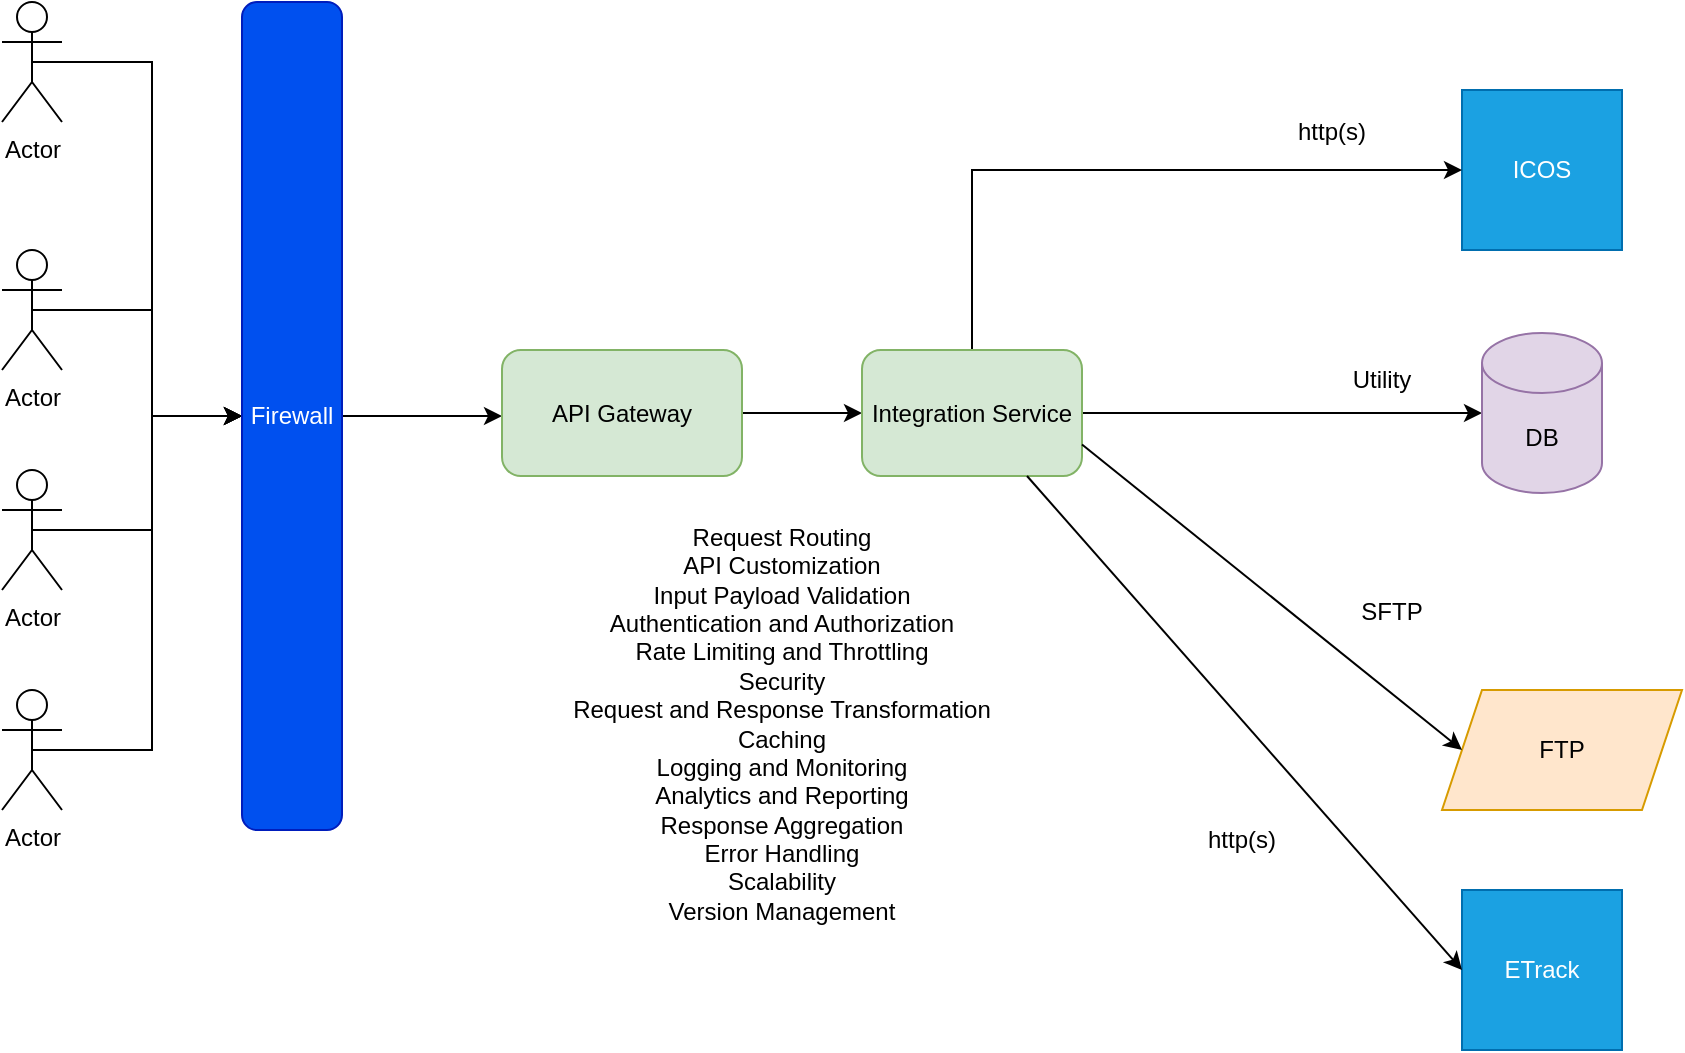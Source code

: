 <mxfile version="21.6.8" type="github">
  <diagram name="Page-1" id="e7e014a7-5840-1c2e-5031-d8a46d1fe8dd">
    <mxGraphModel dx="954" dy="610" grid="1" gridSize="10" guides="1" tooltips="1" connect="1" arrows="1" fold="1" page="1" pageScale="1" pageWidth="1169" pageHeight="826" background="none" math="0" shadow="0">
      <root>
        <mxCell id="0" />
        <mxCell id="1" parent="0" />
        <mxCell id="GGDaWZ4xMADdUApHqGQR-47" style="edgeStyle=orthogonalEdgeStyle;rounded=0;orthogonalLoop=1;jettySize=auto;html=1;exitX=0.5;exitY=0.5;exitDx=0;exitDy=0;exitPerimeter=0;entryX=0.5;entryY=1;entryDx=0;entryDy=0;" parent="1" source="GGDaWZ4xMADdUApHqGQR-41" target="GGDaWZ4xMADdUApHqGQR-45" edge="1">
          <mxGeometry relative="1" as="geometry" />
        </mxCell>
        <mxCell id="GGDaWZ4xMADdUApHqGQR-41" value="Actor" style="shape=umlActor;verticalLabelPosition=bottom;verticalAlign=top;html=1;outlineConnect=0;" parent="1" vertex="1">
          <mxGeometry x="30" y="196" width="30" height="60" as="geometry" />
        </mxCell>
        <mxCell id="GGDaWZ4xMADdUApHqGQR-48" style="edgeStyle=orthogonalEdgeStyle;rounded=0;orthogonalLoop=1;jettySize=auto;html=1;exitX=0.5;exitY=0.5;exitDx=0;exitDy=0;exitPerimeter=0;entryX=0.5;entryY=1;entryDx=0;entryDy=0;" parent="1" source="GGDaWZ4xMADdUApHqGQR-42" target="GGDaWZ4xMADdUApHqGQR-45" edge="1">
          <mxGeometry relative="1" as="geometry" />
        </mxCell>
        <mxCell id="GGDaWZ4xMADdUApHqGQR-42" value="Actor" style="shape=umlActor;verticalLabelPosition=bottom;verticalAlign=top;html=1;outlineConnect=0;" parent="1" vertex="1">
          <mxGeometry x="30" y="320" width="30" height="60" as="geometry" />
        </mxCell>
        <mxCell id="GGDaWZ4xMADdUApHqGQR-49" style="edgeStyle=orthogonalEdgeStyle;rounded=0;orthogonalLoop=1;jettySize=auto;html=1;exitX=0.5;exitY=0.5;exitDx=0;exitDy=0;exitPerimeter=0;entryX=0.5;entryY=1;entryDx=0;entryDy=0;" parent="1" source="GGDaWZ4xMADdUApHqGQR-43" target="GGDaWZ4xMADdUApHqGQR-45" edge="1">
          <mxGeometry relative="1" as="geometry" />
        </mxCell>
        <mxCell id="GGDaWZ4xMADdUApHqGQR-43" value="Actor" style="shape=umlActor;verticalLabelPosition=bottom;verticalAlign=top;html=1;outlineConnect=0;" parent="1" vertex="1">
          <mxGeometry x="30" y="430" width="30" height="60" as="geometry" />
        </mxCell>
        <mxCell id="GGDaWZ4xMADdUApHqGQR-50" style="edgeStyle=orthogonalEdgeStyle;rounded=0;orthogonalLoop=1;jettySize=auto;html=1;exitX=0.5;exitY=0.5;exitDx=0;exitDy=0;exitPerimeter=0;entryX=0.5;entryY=1;entryDx=0;entryDy=0;" parent="1" source="GGDaWZ4xMADdUApHqGQR-44" target="GGDaWZ4xMADdUApHqGQR-45" edge="1">
          <mxGeometry relative="1" as="geometry" />
        </mxCell>
        <mxCell id="GGDaWZ4xMADdUApHqGQR-44" value="Actor" style="shape=umlActor;verticalLabelPosition=bottom;verticalAlign=top;html=1;outlineConnect=0;" parent="1" vertex="1">
          <mxGeometry x="30" y="540" width="30" height="60" as="geometry" />
        </mxCell>
        <mxCell id="GGDaWZ4xMADdUApHqGQR-51" style="edgeStyle=orthogonalEdgeStyle;rounded=0;orthogonalLoop=1;jettySize=auto;html=1;exitX=0.5;exitY=0;exitDx=0;exitDy=0;" parent="1" source="GGDaWZ4xMADdUApHqGQR-45" edge="1">
          <mxGeometry relative="1" as="geometry">
            <mxPoint x="280" y="403" as="targetPoint" />
          </mxGeometry>
        </mxCell>
        <mxCell id="GGDaWZ4xMADdUApHqGQR-45" value="Firewall" style="rounded=1;whiteSpace=wrap;html=1;direction=south;fillColor=#0050ef;fontColor=#ffffff;strokeColor=#001DBC;" parent="1" vertex="1">
          <mxGeometry x="150" y="196" width="50" height="414" as="geometry" />
        </mxCell>
        <mxCell id="QrdRmQsnh4LrylykVyFY-2" style="edgeStyle=orthogonalEdgeStyle;rounded=0;orthogonalLoop=1;jettySize=auto;html=1;exitX=1;exitY=0.5;exitDx=0;exitDy=0;" parent="1" source="F1sbadLG9EF_W8NqqoBQ-2" target="QrdRmQsnh4LrylykVyFY-1" edge="1">
          <mxGeometry relative="1" as="geometry" />
        </mxCell>
        <mxCell id="GGDaWZ4xMADdUApHqGQR-52" value="ICOS" style="whiteSpace=wrap;html=1;aspect=fixed;fillColor=#1ba1e2;fontColor=#ffffff;strokeColor=#006EAF;" parent="1" vertex="1">
          <mxGeometry x="760" y="240" width="80" height="80" as="geometry" />
        </mxCell>
        <mxCell id="GGDaWZ4xMADdUApHqGQR-54" value="ETrack" style="whiteSpace=wrap;html=1;aspect=fixed;fillColor=#1ba1e2;fontColor=#ffffff;strokeColor=#006EAF;" parent="1" vertex="1">
          <mxGeometry x="760" y="640" width="80" height="80" as="geometry" />
        </mxCell>
        <mxCell id="QrdRmQsnh4LrylykVyFY-6" value="Request Routing&lt;br&gt;API Customization&lt;br&gt;Input Payload Validation&lt;br&gt;Authentication and Authorization&lt;br&gt;Rate Limiting and Throttling&lt;br&gt;Security&lt;br&gt;Request and Response Transformation&lt;br&gt;Caching&lt;br&gt;Logging and Monitoring&lt;br&gt;Analytics and Reporting&lt;br&gt;Response Aggregation&lt;br&gt;Error Handling&lt;br&gt;Scalability&lt;br&gt;Version Management" style="text;html=1;strokeColor=none;fillColor=none;align=center;verticalAlign=middle;whiteSpace=wrap;rounded=0;" parent="1" vertex="1">
          <mxGeometry x="300" y="441.5" width="240" height="230" as="geometry" />
        </mxCell>
        <mxCell id="3WCHBY3nuAsbJHcaptnd-1" value="http(s)" style="text;html=1;strokeColor=none;fillColor=none;align=center;verticalAlign=middle;whiteSpace=wrap;rounded=0;" parent="1" vertex="1">
          <mxGeometry x="660" y="250" width="70" height="21.5" as="geometry" />
        </mxCell>
        <mxCell id="F1sbadLG9EF_W8NqqoBQ-3" style="edgeStyle=orthogonalEdgeStyle;rounded=0;orthogonalLoop=1;jettySize=auto;html=1;entryX=0;entryY=0.5;entryDx=0;entryDy=0;" edge="1" parent="1" source="F1sbadLG9EF_W8NqqoBQ-1" target="F1sbadLG9EF_W8NqqoBQ-2">
          <mxGeometry relative="1" as="geometry" />
        </mxCell>
        <mxCell id="F1sbadLG9EF_W8NqqoBQ-1" value="API Gateway" style="rounded=1;whiteSpace=wrap;html=1;fillColor=#d5e8d4;strokeColor=#82b366;" vertex="1" parent="1">
          <mxGeometry x="280" y="370" width="120" height="63" as="geometry" />
        </mxCell>
        <mxCell id="F1sbadLG9EF_W8NqqoBQ-4" style="edgeStyle=orthogonalEdgeStyle;rounded=0;orthogonalLoop=1;jettySize=auto;html=1;entryX=0;entryY=0.5;entryDx=0;entryDy=0;exitX=0.5;exitY=0;exitDx=0;exitDy=0;" edge="1" parent="1" source="F1sbadLG9EF_W8NqqoBQ-2" target="GGDaWZ4xMADdUApHqGQR-52">
          <mxGeometry relative="1" as="geometry" />
        </mxCell>
        <mxCell id="F1sbadLG9EF_W8NqqoBQ-2" value="Integration Service" style="rounded=1;whiteSpace=wrap;html=1;fillColor=#d5e8d4;strokeColor=#82b366;" vertex="1" parent="1">
          <mxGeometry x="460" y="370" width="110" height="63" as="geometry" />
        </mxCell>
        <mxCell id="F1sbadLG9EF_W8NqqoBQ-5" value="Utility" style="text;html=1;strokeColor=none;fillColor=none;align=center;verticalAlign=middle;whiteSpace=wrap;rounded=0;" vertex="1" parent="1">
          <mxGeometry x="690" y="370" width="60" height="30" as="geometry" />
        </mxCell>
        <mxCell id="F1sbadLG9EF_W8NqqoBQ-6" value="FTP" style="shape=parallelogram;perimeter=parallelogramPerimeter;whiteSpace=wrap;html=1;fixedSize=1;fillColor=#ffe6cc;strokeColor=#d79b00;" vertex="1" parent="1">
          <mxGeometry x="750" y="540" width="120" height="60" as="geometry" />
        </mxCell>
        <mxCell id="QrdRmQsnh4LrylykVyFY-1" value="DB" style="shape=cylinder3;whiteSpace=wrap;html=1;boundedLbl=1;backgroundOutline=1;size=15;fillColor=#e1d5e7;strokeColor=#9673a6;" parent="1" vertex="1">
          <mxGeometry x="770" y="361.5" width="60" height="80" as="geometry" />
        </mxCell>
        <mxCell id="F1sbadLG9EF_W8NqqoBQ-13" value="" style="endArrow=classic;html=1;rounded=0;entryX=0;entryY=0.5;entryDx=0;entryDy=0;exitX=1;exitY=0.75;exitDx=0;exitDy=0;" edge="1" parent="1" source="F1sbadLG9EF_W8NqqoBQ-2" target="F1sbadLG9EF_W8NqqoBQ-6">
          <mxGeometry width="50" height="50" relative="1" as="geometry">
            <mxPoint x="460" y="480" as="sourcePoint" />
            <mxPoint x="510" y="430" as="targetPoint" />
          </mxGeometry>
        </mxCell>
        <mxCell id="F1sbadLG9EF_W8NqqoBQ-15" value="" style="endArrow=classic;html=1;rounded=0;entryX=0;entryY=0.5;entryDx=0;entryDy=0;exitX=0.75;exitY=1;exitDx=0;exitDy=0;" edge="1" parent="1" source="F1sbadLG9EF_W8NqqoBQ-2" target="GGDaWZ4xMADdUApHqGQR-54">
          <mxGeometry width="50" height="50" relative="1" as="geometry">
            <mxPoint x="460" y="480" as="sourcePoint" />
            <mxPoint x="510" y="430" as="targetPoint" />
          </mxGeometry>
        </mxCell>
        <mxCell id="F1sbadLG9EF_W8NqqoBQ-16" value="SFTP" style="text;html=1;strokeColor=none;fillColor=none;align=center;verticalAlign=middle;whiteSpace=wrap;rounded=0;" vertex="1" parent="1">
          <mxGeometry x="690" y="490" width="70" height="21.5" as="geometry" />
        </mxCell>
        <mxCell id="F1sbadLG9EF_W8NqqoBQ-17" value="http(s)" style="text;html=1;strokeColor=none;fillColor=none;align=center;verticalAlign=middle;whiteSpace=wrap;rounded=0;" vertex="1" parent="1">
          <mxGeometry x="620" y="600" width="60" height="30" as="geometry" />
        </mxCell>
      </root>
    </mxGraphModel>
  </diagram>
</mxfile>
